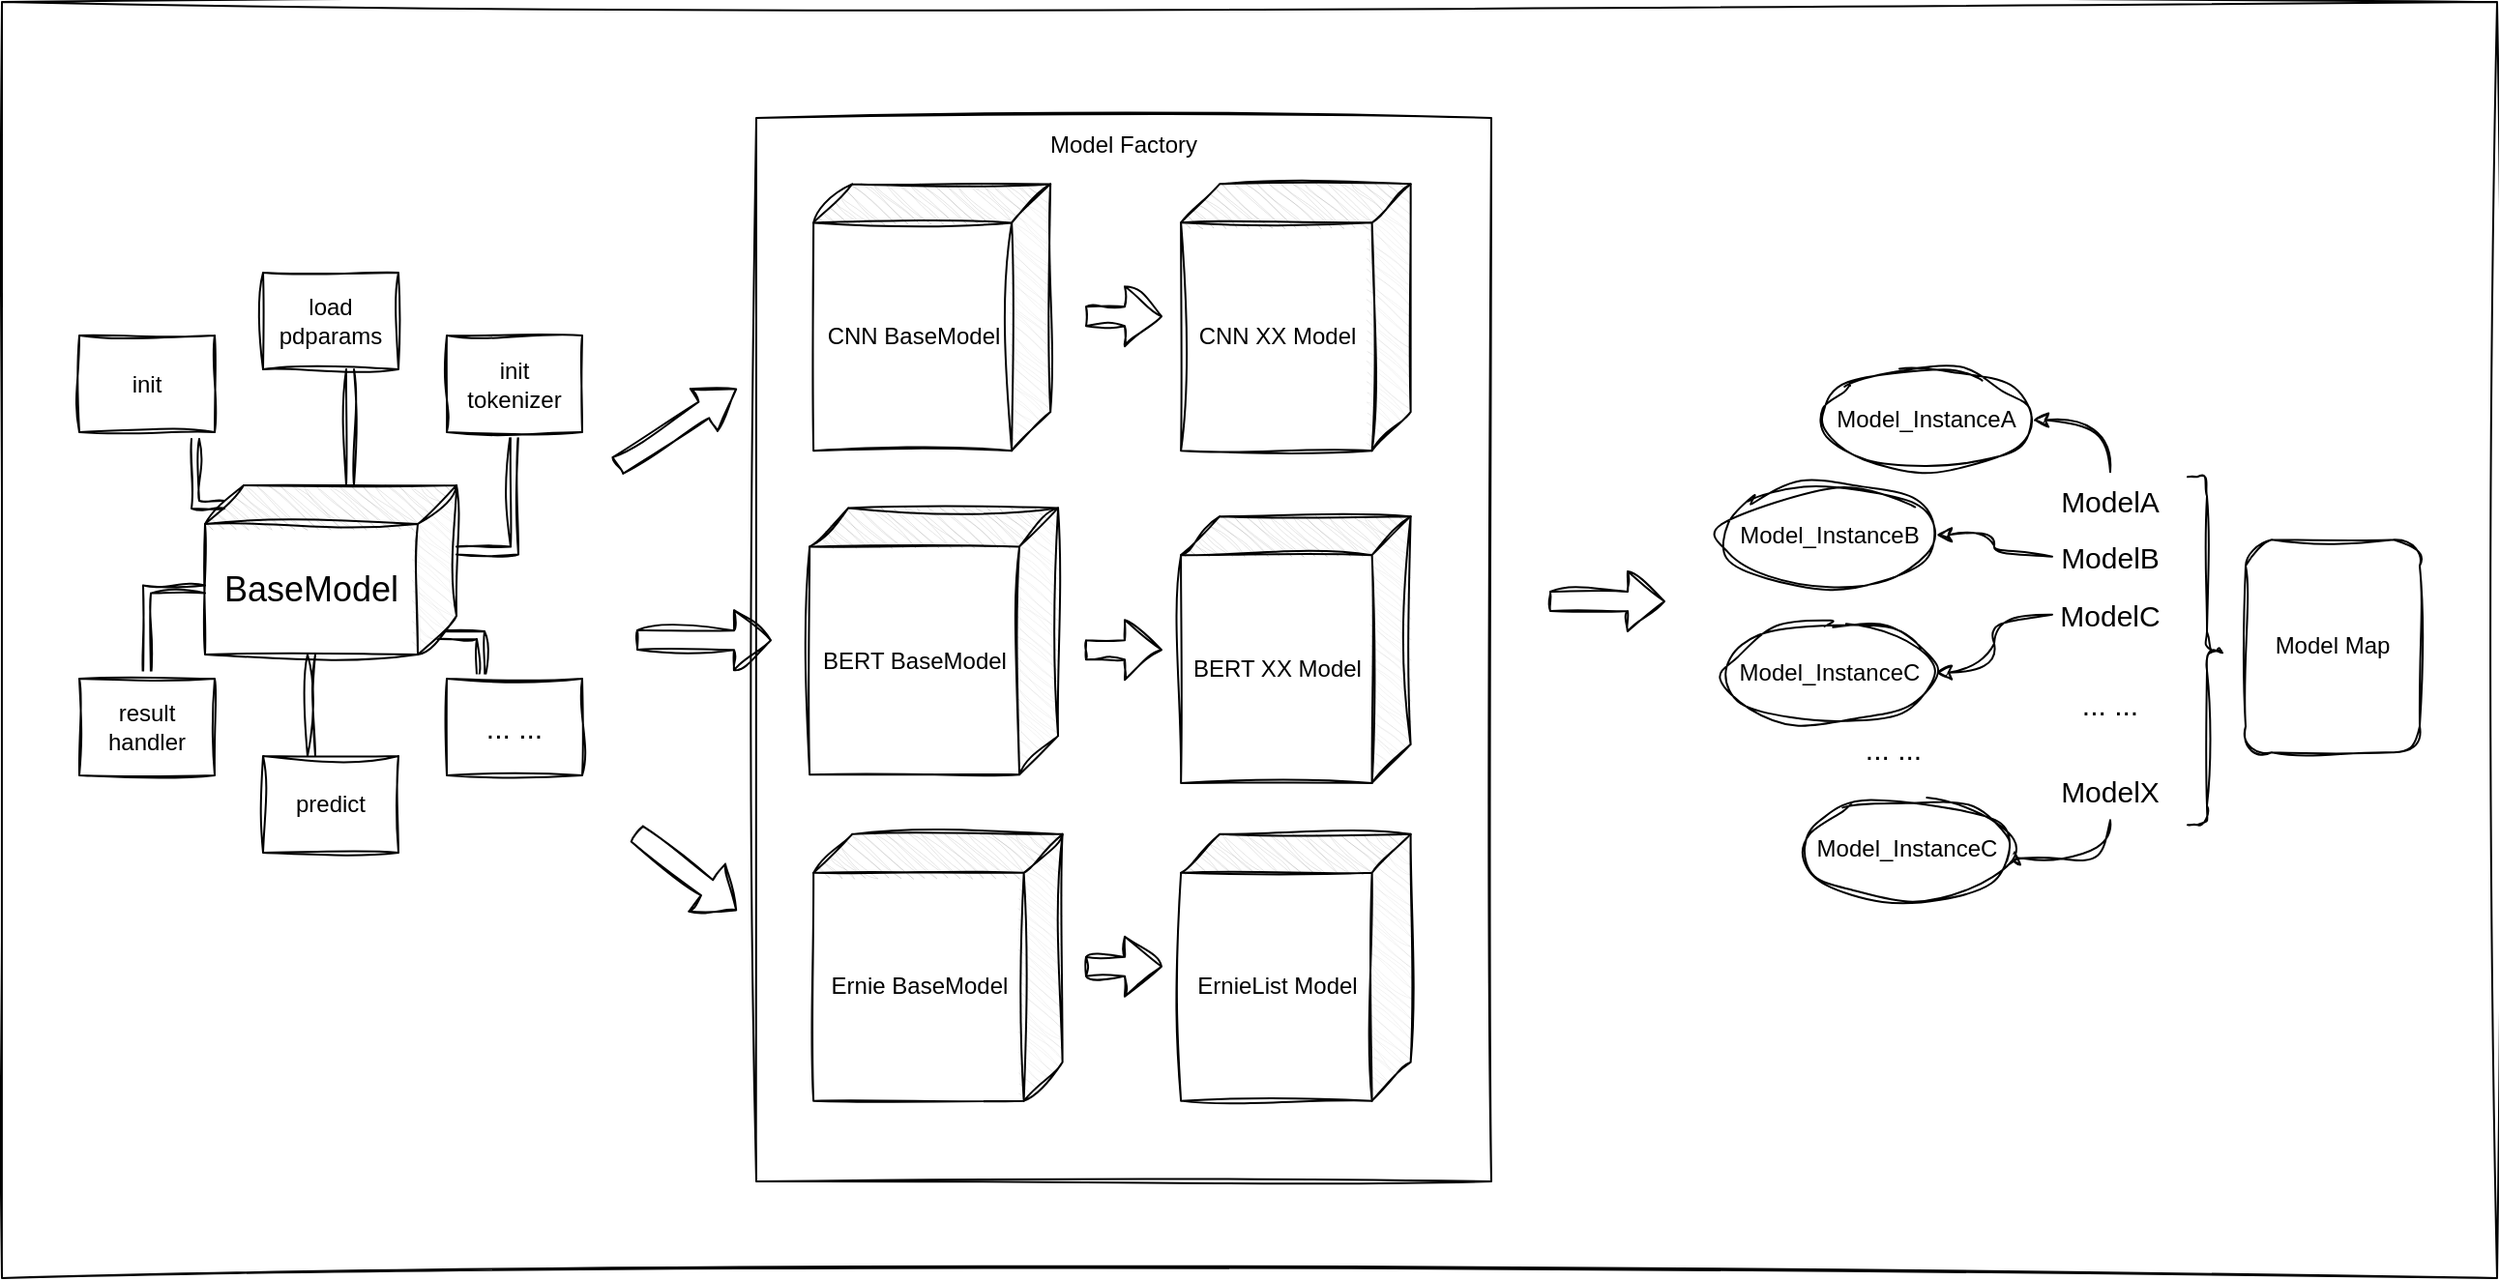 <mxfile version="24.0.1" type="github">
  <diagram name="第 1 页" id="85suy_MSskMSAN7-TBiR">
    <mxGraphModel dx="1434" dy="1930" grid="1" gridSize="10" guides="1" tooltips="1" connect="1" arrows="1" fold="1" page="1" pageScale="1" pageWidth="1654" pageHeight="1169" math="0" shadow="0">
      <root>
        <mxCell id="0" />
        <mxCell id="1" parent="0" />
        <mxCell id="u0WluIk5yHmTIqpYWVCs-72" value="" style="rounded=0;whiteSpace=wrap;html=1;sketch=1;hachureGap=4;jiggle=2;curveFitting=1;labelBackgroundColor=none;" vertex="1" parent="1">
          <mxGeometry x="610" y="-40" width="1290" height="660" as="geometry" />
        </mxCell>
        <mxCell id="u0WluIk5yHmTIqpYWVCs-65" value="Model Factory" style="rounded=0;whiteSpace=wrap;html=1;sketch=1;hachureGap=4;jiggle=2;curveFitting=1;verticalAlign=top;labelBackgroundColor=none;" vertex="1" parent="1">
          <mxGeometry x="1000" y="20" width="380" height="550" as="geometry" />
        </mxCell>
        <mxCell id="u0WluIk5yHmTIqpYWVCs-25" style="edgeStyle=orthogonalEdgeStyle;rounded=0;sketch=1;hachureGap=4;jiggle=2;curveFitting=1;orthogonalLoop=1;jettySize=auto;html=1;exitX=0;exitY=0;exitDx=33.75;exitDy=0;exitPerimeter=0;entryX=0.5;entryY=1;entryDx=0;entryDy=0;shape=link;labelBackgroundColor=none;fontColor=default;" edge="1" parent="1" source="u0WluIk5yHmTIqpYWVCs-2" target="u0WluIk5yHmTIqpYWVCs-13">
          <mxGeometry relative="1" as="geometry" />
        </mxCell>
        <mxCell id="u0WluIk5yHmTIqpYWVCs-26" style="edgeStyle=orthogonalEdgeStyle;rounded=0;sketch=1;hachureGap=4;jiggle=2;curveFitting=1;orthogonalLoop=1;jettySize=auto;html=1;exitX=0;exitY=0;exitDx=53.75;exitDy=130;exitPerimeter=0;entryX=0.5;entryY=0;entryDx=0;entryDy=0;shape=link;labelBackgroundColor=none;fontColor=default;" edge="1" parent="1" source="u0WluIk5yHmTIqpYWVCs-2" target="u0WluIk5yHmTIqpYWVCs-11">
          <mxGeometry relative="1" as="geometry" />
        </mxCell>
        <mxCell id="u0WluIk5yHmTIqpYWVCs-29" style="edgeStyle=orthogonalEdgeStyle;rounded=0;sketch=1;hachureGap=4;jiggle=2;curveFitting=1;orthogonalLoop=1;jettySize=auto;html=1;exitX=0;exitY=0;exitDx=77.5;exitDy=10;exitPerimeter=0;entryX=0.25;entryY=0;entryDx=0;entryDy=0;shape=link;labelBackgroundColor=none;fontColor=default;" edge="1" parent="1" source="u0WluIk5yHmTIqpYWVCs-2" target="u0WluIk5yHmTIqpYWVCs-28">
          <mxGeometry relative="1" as="geometry" />
        </mxCell>
        <mxCell id="u0WluIk5yHmTIqpYWVCs-2" value="BaseModel" style="shape=cube;whiteSpace=wrap;html=1;boundedLbl=1;backgroundOutline=1;darkOpacity=0.05;darkOpacity2=0.1;sketch=1;hachureGap=4;jiggle=2;curveFitting=1;rotation=90;horizontal=0;fontSize=18;labelBackgroundColor=none;" vertex="1" parent="1">
          <mxGeometry x="736.25" y="188.75" width="87.5" height="130" as="geometry" />
        </mxCell>
        <mxCell id="u0WluIk5yHmTIqpYWVCs-9" value="load pdparams" style="rounded=0;whiteSpace=wrap;html=1;sketch=1;hachureGap=4;jiggle=2;curveFitting=1;labelBackgroundColor=none;" vertex="1" parent="1">
          <mxGeometry x="745" y="100" width="70" height="50" as="geometry" />
        </mxCell>
        <mxCell id="u0WluIk5yHmTIqpYWVCs-11" value="result&lt;div&gt;handler&lt;/div&gt;" style="rounded=0;whiteSpace=wrap;html=1;sketch=1;hachureGap=4;jiggle=2;curveFitting=1;labelBackgroundColor=none;" vertex="1" parent="1">
          <mxGeometry x="650" y="310" width="70" height="50" as="geometry" />
        </mxCell>
        <mxCell id="u0WluIk5yHmTIqpYWVCs-13" value="init&lt;div&gt;tokenizer&lt;/div&gt;" style="rounded=0;whiteSpace=wrap;html=1;sketch=1;hachureGap=4;jiggle=2;curveFitting=1;labelBackgroundColor=none;" vertex="1" parent="1">
          <mxGeometry x="840" y="132.5" width="70" height="50" as="geometry" />
        </mxCell>
        <mxCell id="u0WluIk5yHmTIqpYWVCs-14" value="predict" style="rounded=0;whiteSpace=wrap;html=1;sketch=1;hachureGap=4;jiggle=2;curveFitting=1;labelBackgroundColor=none;" vertex="1" parent="1">
          <mxGeometry x="745" y="350" width="70" height="50" as="geometry" />
        </mxCell>
        <mxCell id="u0WluIk5yHmTIqpYWVCs-15" value="init" style="rounded=0;whiteSpace=wrap;html=1;sketch=1;hachureGap=4;jiggle=2;curveFitting=1;labelBackgroundColor=none;" vertex="1" parent="1">
          <mxGeometry x="650" y="132.5" width="70" height="50" as="geometry" />
        </mxCell>
        <mxCell id="u0WluIk5yHmTIqpYWVCs-22" style="edgeStyle=orthogonalEdgeStyle;rounded=0;sketch=1;hachureGap=4;jiggle=2;curveFitting=1;orthogonalLoop=1;jettySize=auto;html=1;exitX=0;exitY=0;exitDx=10;exitDy=120;exitPerimeter=0;entryX=0.857;entryY=1.07;entryDx=0;entryDy=0;entryPerimeter=0;shape=link;labelBackgroundColor=none;fontColor=default;" edge="1" parent="1" source="u0WluIk5yHmTIqpYWVCs-2" target="u0WluIk5yHmTIqpYWVCs-15">
          <mxGeometry relative="1" as="geometry" />
        </mxCell>
        <mxCell id="u0WluIk5yHmTIqpYWVCs-28" value="... ..." style="rounded=0;whiteSpace=wrap;html=1;sketch=1;hachureGap=4;jiggle=2;curveFitting=1;fontSize=15;labelBackgroundColor=none;" vertex="1" parent="1">
          <mxGeometry x="840" y="310" width="70" height="50" as="geometry" />
        </mxCell>
        <mxCell id="u0WluIk5yHmTIqpYWVCs-30" style="edgeStyle=orthogonalEdgeStyle;rounded=0;sketch=1;hachureGap=4;jiggle=2;curveFitting=1;orthogonalLoop=1;jettySize=auto;html=1;exitX=0;exitY=0;exitDx=0;exitDy=55;exitPerimeter=0;entryX=0.643;entryY=1;entryDx=0;entryDy=0;entryPerimeter=0;shape=link;labelBackgroundColor=none;fontColor=default;" edge="1" parent="1" source="u0WluIk5yHmTIqpYWVCs-2" target="u0WluIk5yHmTIqpYWVCs-9">
          <mxGeometry relative="1" as="geometry" />
        </mxCell>
        <mxCell id="u0WluIk5yHmTIqpYWVCs-31" style="edgeStyle=orthogonalEdgeStyle;rounded=0;sketch=1;hachureGap=4;jiggle=2;curveFitting=1;orthogonalLoop=1;jettySize=auto;html=1;exitX=0;exitY=0;exitDx=87.5;exitDy=75;exitPerimeter=0;entryX=0.357;entryY=0;entryDx=0;entryDy=0;entryPerimeter=0;shape=link;labelBackgroundColor=none;fontColor=default;" edge="1" parent="1" source="u0WluIk5yHmTIqpYWVCs-2" target="u0WluIk5yHmTIqpYWVCs-14">
          <mxGeometry relative="1" as="geometry" />
        </mxCell>
        <mxCell id="u0WluIk5yHmTIqpYWVCs-33" value="CNN BaseModel" style="shape=cube;whiteSpace=wrap;html=1;boundedLbl=1;backgroundOutline=1;darkOpacity=0.05;darkOpacity2=0.1;sketch=1;hachureGap=4;jiggle=2;curveFitting=1;rotation=90;horizontal=0;labelBackgroundColor=none;" vertex="1" parent="1">
          <mxGeometry x="1021.88" y="61.88" width="137.88" height="122.5" as="geometry" />
        </mxCell>
        <mxCell id="u0WluIk5yHmTIqpYWVCs-35" value="" style="shape=flexArrow;endArrow=classic;html=1;rounded=0;sketch=1;hachureGap=4;jiggle=2;curveFitting=1;endWidth=15;endSize=6.27;labelBackgroundColor=none;fontColor=default;" edge="1" parent="1">
          <mxGeometry width="50" height="50" relative="1" as="geometry">
            <mxPoint x="928" y="200" as="sourcePoint" />
            <mxPoint x="990" y="160" as="targetPoint" />
          </mxGeometry>
        </mxCell>
        <mxCell id="u0WluIk5yHmTIqpYWVCs-36" value="BERT BaseModel" style="shape=cube;whiteSpace=wrap;html=1;boundedLbl=1;backgroundOutline=1;darkOpacity=0.05;darkOpacity2=0.1;sketch=1;hachureGap=4;jiggle=2;curveFitting=1;rotation=90;horizontal=0;direction=east;labelBackgroundColor=none;" vertex="1" parent="1">
          <mxGeometry x="1022.86" y="226.41" width="137.88" height="128.45" as="geometry" />
        </mxCell>
        <mxCell id="u0WluIk5yHmTIqpYWVCs-37" value="Ernie BaseModel" style="shape=cube;whiteSpace=wrap;html=1;boundedLbl=1;backgroundOutline=1;darkOpacity=0.05;darkOpacity2=0.1;sketch=1;hachureGap=4;jiggle=2;curveFitting=1;rotation=90;horizontal=0;labelBackgroundColor=none;" vertex="1" parent="1">
          <mxGeometry x="1025" y="395" width="137.88" height="128.75" as="geometry" />
        </mxCell>
        <mxCell id="u0WluIk5yHmTIqpYWVCs-38" value="ErnieList Model" style="shape=cube;whiteSpace=wrap;html=1;boundedLbl=1;backgroundOutline=1;darkOpacity=0.05;darkOpacity2=0.1;sketch=1;hachureGap=4;jiggle=2;curveFitting=1;rotation=90;horizontal=0;labelBackgroundColor=none;" vertex="1" parent="1">
          <mxGeometry x="1210" y="400" width="137.88" height="118.75" as="geometry" />
        </mxCell>
        <mxCell id="u0WluIk5yHmTIqpYWVCs-39" value="" style="shape=flexArrow;endArrow=classic;html=1;rounded=0;sketch=1;hachureGap=4;jiggle=2;curveFitting=1;labelBackgroundColor=none;fontColor=default;" edge="1" parent="1">
          <mxGeometry width="50" height="50" relative="1" as="geometry">
            <mxPoint x="1170" y="458.88" as="sourcePoint" />
            <mxPoint x="1210" y="458.88" as="targetPoint" />
          </mxGeometry>
        </mxCell>
        <mxCell id="u0WluIk5yHmTIqpYWVCs-40" value="" style="shape=flexArrow;endArrow=classic;html=1;rounded=0;sketch=1;hachureGap=4;jiggle=2;curveFitting=1;labelBackgroundColor=none;fontColor=default;" edge="1" parent="1">
          <mxGeometry width="50" height="50" relative="1" as="geometry">
            <mxPoint x="938" y="290" as="sourcePoint" />
            <mxPoint x="1008" y="290.13" as="targetPoint" />
          </mxGeometry>
        </mxCell>
        <mxCell id="u0WluIk5yHmTIqpYWVCs-41" value="" style="shape=flexArrow;endArrow=classic;html=1;rounded=0;sketch=1;hachureGap=4;jiggle=2;curveFitting=1;labelBackgroundColor=none;fontColor=default;" edge="1" parent="1">
          <mxGeometry width="50" height="50" relative="1" as="geometry">
            <mxPoint x="938" y="390" as="sourcePoint" />
            <mxPoint x="990" y="430" as="targetPoint" />
          </mxGeometry>
        </mxCell>
        <mxCell id="u0WluIk5yHmTIqpYWVCs-42" value="" style="shape=curlyBracket;whiteSpace=wrap;html=1;rounded=1;labelPosition=left;verticalLabelPosition=middle;align=right;verticalAlign=middle;sketch=1;hachureGap=4;jiggle=2;curveFitting=1;rotation=-180;labelBackgroundColor=none;" vertex="1" parent="1">
          <mxGeometry x="1740" y="205.62" width="20" height="180" as="geometry" />
        </mxCell>
        <mxCell id="u0WluIk5yHmTIqpYWVCs-43" value="Model Map" style="rounded=1;whiteSpace=wrap;html=1;sketch=1;hachureGap=4;jiggle=2;curveFitting=1;labelBackgroundColor=none;" vertex="1" parent="1">
          <mxGeometry x="1770" y="238.12" width="90" height="110" as="geometry" />
        </mxCell>
        <mxCell id="u0WluIk5yHmTIqpYWVCs-55" style="edgeStyle=orthogonalEdgeStyle;rounded=0;sketch=1;hachureGap=4;jiggle=2;curveFitting=1;orthogonalLoop=1;jettySize=auto;html=1;exitX=0.5;exitY=0;exitDx=0;exitDy=0;entryX=1;entryY=0.5;entryDx=0;entryDy=0;curved=1;labelBackgroundColor=none;fontColor=default;" edge="1" parent="1" source="u0WluIk5yHmTIqpYWVCs-44" target="u0WluIk5yHmTIqpYWVCs-51">
          <mxGeometry relative="1" as="geometry" />
        </mxCell>
        <mxCell id="u0WluIk5yHmTIqpYWVCs-44" value="ModelA" style="text;html=1;align=center;verticalAlign=middle;whiteSpace=wrap;rounded=0;fontSize=15;labelBackgroundColor=none;" vertex="1" parent="1">
          <mxGeometry x="1670" y="203.12" width="60" height="30" as="geometry" />
        </mxCell>
        <mxCell id="u0WluIk5yHmTIqpYWVCs-57" style="edgeStyle=orthogonalEdgeStyle;rounded=0;sketch=1;hachureGap=4;jiggle=2;curveFitting=1;orthogonalLoop=1;jettySize=auto;html=1;exitX=0;exitY=0.5;exitDx=0;exitDy=0;entryX=1;entryY=0.5;entryDx=0;entryDy=0;curved=1;labelBackgroundColor=none;fontColor=default;" edge="1" parent="1" source="u0WluIk5yHmTIqpYWVCs-45" target="u0WluIk5yHmTIqpYWVCs-56">
          <mxGeometry relative="1" as="geometry" />
        </mxCell>
        <mxCell id="u0WluIk5yHmTIqpYWVCs-45" value="ModelB" style="text;html=1;align=center;verticalAlign=middle;whiteSpace=wrap;rounded=0;fontSize=15;labelBackgroundColor=none;" vertex="1" parent="1">
          <mxGeometry x="1670" y="231.87" width="60" height="30" as="geometry" />
        </mxCell>
        <mxCell id="u0WluIk5yHmTIqpYWVCs-59" style="edgeStyle=orthogonalEdgeStyle;rounded=0;sketch=1;hachureGap=4;jiggle=2;curveFitting=1;orthogonalLoop=1;jettySize=auto;html=1;exitX=0;exitY=0.5;exitDx=0;exitDy=0;curved=1;labelBackgroundColor=none;fontColor=default;" edge="1" parent="1" source="u0WluIk5yHmTIqpYWVCs-46" target="u0WluIk5yHmTIqpYWVCs-58">
          <mxGeometry relative="1" as="geometry" />
        </mxCell>
        <mxCell id="u0WluIk5yHmTIqpYWVCs-46" value="ModelC" style="text;html=1;align=center;verticalAlign=middle;whiteSpace=wrap;rounded=0;fontSize=15;labelBackgroundColor=none;" vertex="1" parent="1">
          <mxGeometry x="1670" y="261.87" width="60" height="30" as="geometry" />
        </mxCell>
        <mxCell id="u0WluIk5yHmTIqpYWVCs-62" style="edgeStyle=orthogonalEdgeStyle;rounded=0;sketch=1;hachureGap=4;jiggle=2;curveFitting=1;orthogonalLoop=1;jettySize=auto;html=1;exitX=0.5;exitY=1;exitDx=0;exitDy=0;entryX=1;entryY=0.5;entryDx=0;entryDy=0;curved=1;labelBackgroundColor=none;fontColor=default;" edge="1" parent="1" source="u0WluIk5yHmTIqpYWVCs-48" target="u0WluIk5yHmTIqpYWVCs-60">
          <mxGeometry relative="1" as="geometry" />
        </mxCell>
        <mxCell id="u0WluIk5yHmTIqpYWVCs-48" value="ModelX" style="text;html=1;align=center;verticalAlign=middle;whiteSpace=wrap;rounded=0;fontSize=15;labelBackgroundColor=none;" vertex="1" parent="1">
          <mxGeometry x="1670" y="353.12" width="60" height="30" as="geometry" />
        </mxCell>
        <mxCell id="u0WluIk5yHmTIqpYWVCs-49" value="... ..." style="text;html=1;align=center;verticalAlign=middle;whiteSpace=wrap;rounded=0;fontSize=15;labelBackgroundColor=none;" vertex="1" parent="1">
          <mxGeometry x="1670" y="308.12" width="60" height="30" as="geometry" />
        </mxCell>
        <mxCell id="u0WluIk5yHmTIqpYWVCs-51" value="Model_InstanceA" style="ellipse;whiteSpace=wrap;html=1;sketch=1;hachureGap=4;jiggle=2;curveFitting=1;labelBackgroundColor=none;" vertex="1" parent="1">
          <mxGeometry x="1550" y="150" width="110" height="52.5" as="geometry" />
        </mxCell>
        <mxCell id="u0WluIk5yHmTIqpYWVCs-56" value="Model_InstanceB" style="ellipse;whiteSpace=wrap;html=1;sketch=1;hachureGap=4;jiggle=2;curveFitting=1;labelBackgroundColor=none;" vertex="1" parent="1">
          <mxGeometry x="1500" y="209.37" width="110" height="52.5" as="geometry" />
        </mxCell>
        <mxCell id="u0WluIk5yHmTIqpYWVCs-58" value="Model_InstanceC" style="ellipse;whiteSpace=wrap;html=1;sketch=1;hachureGap=4;jiggle=2;curveFitting=1;labelBackgroundColor=none;" vertex="1" parent="1">
          <mxGeometry x="1500" y="280.62" width="110" height="52.5" as="geometry" />
        </mxCell>
        <mxCell id="u0WluIk5yHmTIqpYWVCs-60" value="Model_InstanceC" style="ellipse;whiteSpace=wrap;html=1;sketch=1;hachureGap=4;jiggle=2;curveFitting=1;labelBackgroundColor=none;" vertex="1" parent="1">
          <mxGeometry x="1540" y="371.87" width="110" height="52.5" as="geometry" />
        </mxCell>
        <mxCell id="u0WluIk5yHmTIqpYWVCs-61" value="... ..." style="text;html=1;align=center;verticalAlign=middle;whiteSpace=wrap;rounded=0;fontSize=15;labelBackgroundColor=none;" vertex="1" parent="1">
          <mxGeometry x="1558" y="331.12" width="60" height="30" as="geometry" />
        </mxCell>
        <mxCell id="u0WluIk5yHmTIqpYWVCs-66" value="" style="shape=flexArrow;endArrow=classic;html=1;rounded=0;sketch=1;hachureGap=4;jiggle=2;curveFitting=1;labelBackgroundColor=none;fontColor=default;" edge="1" parent="1">
          <mxGeometry width="50" height="50" relative="1" as="geometry">
            <mxPoint x="1410" y="270" as="sourcePoint" />
            <mxPoint x="1470" y="270" as="targetPoint" />
          </mxGeometry>
        </mxCell>
        <mxCell id="u0WluIk5yHmTIqpYWVCs-67" value="BERT XX Model" style="shape=cube;whiteSpace=wrap;html=1;boundedLbl=1;backgroundOutline=1;darkOpacity=0.05;darkOpacity2=0.1;sketch=1;hachureGap=4;jiggle=2;curveFitting=1;rotation=90;horizontal=0;labelBackgroundColor=none;" vertex="1" parent="1">
          <mxGeometry x="1210" y="235.63" width="137.88" height="118.75" as="geometry" />
        </mxCell>
        <mxCell id="u0WluIk5yHmTIqpYWVCs-68" value="CNN XX Model" style="shape=cube;whiteSpace=wrap;html=1;boundedLbl=1;backgroundOutline=1;darkOpacity=0.05;darkOpacity2=0.1;sketch=1;hachureGap=4;jiggle=2;curveFitting=1;rotation=90;horizontal=0;labelBackgroundColor=none;" vertex="1" parent="1">
          <mxGeometry x="1210" y="63.75" width="137.88" height="118.75" as="geometry" />
        </mxCell>
        <mxCell id="u0WluIk5yHmTIqpYWVCs-70" value="" style="shape=flexArrow;endArrow=classic;html=1;rounded=0;sketch=1;hachureGap=4;jiggle=2;curveFitting=1;labelBackgroundColor=none;fontColor=default;" edge="1" parent="1">
          <mxGeometry width="50" height="50" relative="1" as="geometry">
            <mxPoint x="1170" y="295.12" as="sourcePoint" />
            <mxPoint x="1210" y="295.12" as="targetPoint" />
          </mxGeometry>
        </mxCell>
        <mxCell id="u0WluIk5yHmTIqpYWVCs-71" value="" style="shape=flexArrow;endArrow=classic;html=1;rounded=0;sketch=1;hachureGap=4;jiggle=2;curveFitting=1;labelBackgroundColor=none;fontColor=default;" edge="1" parent="1">
          <mxGeometry width="50" height="50" relative="1" as="geometry">
            <mxPoint x="1170" y="122.62" as="sourcePoint" />
            <mxPoint x="1210" y="122.62" as="targetPoint" />
          </mxGeometry>
        </mxCell>
      </root>
    </mxGraphModel>
  </diagram>
</mxfile>
